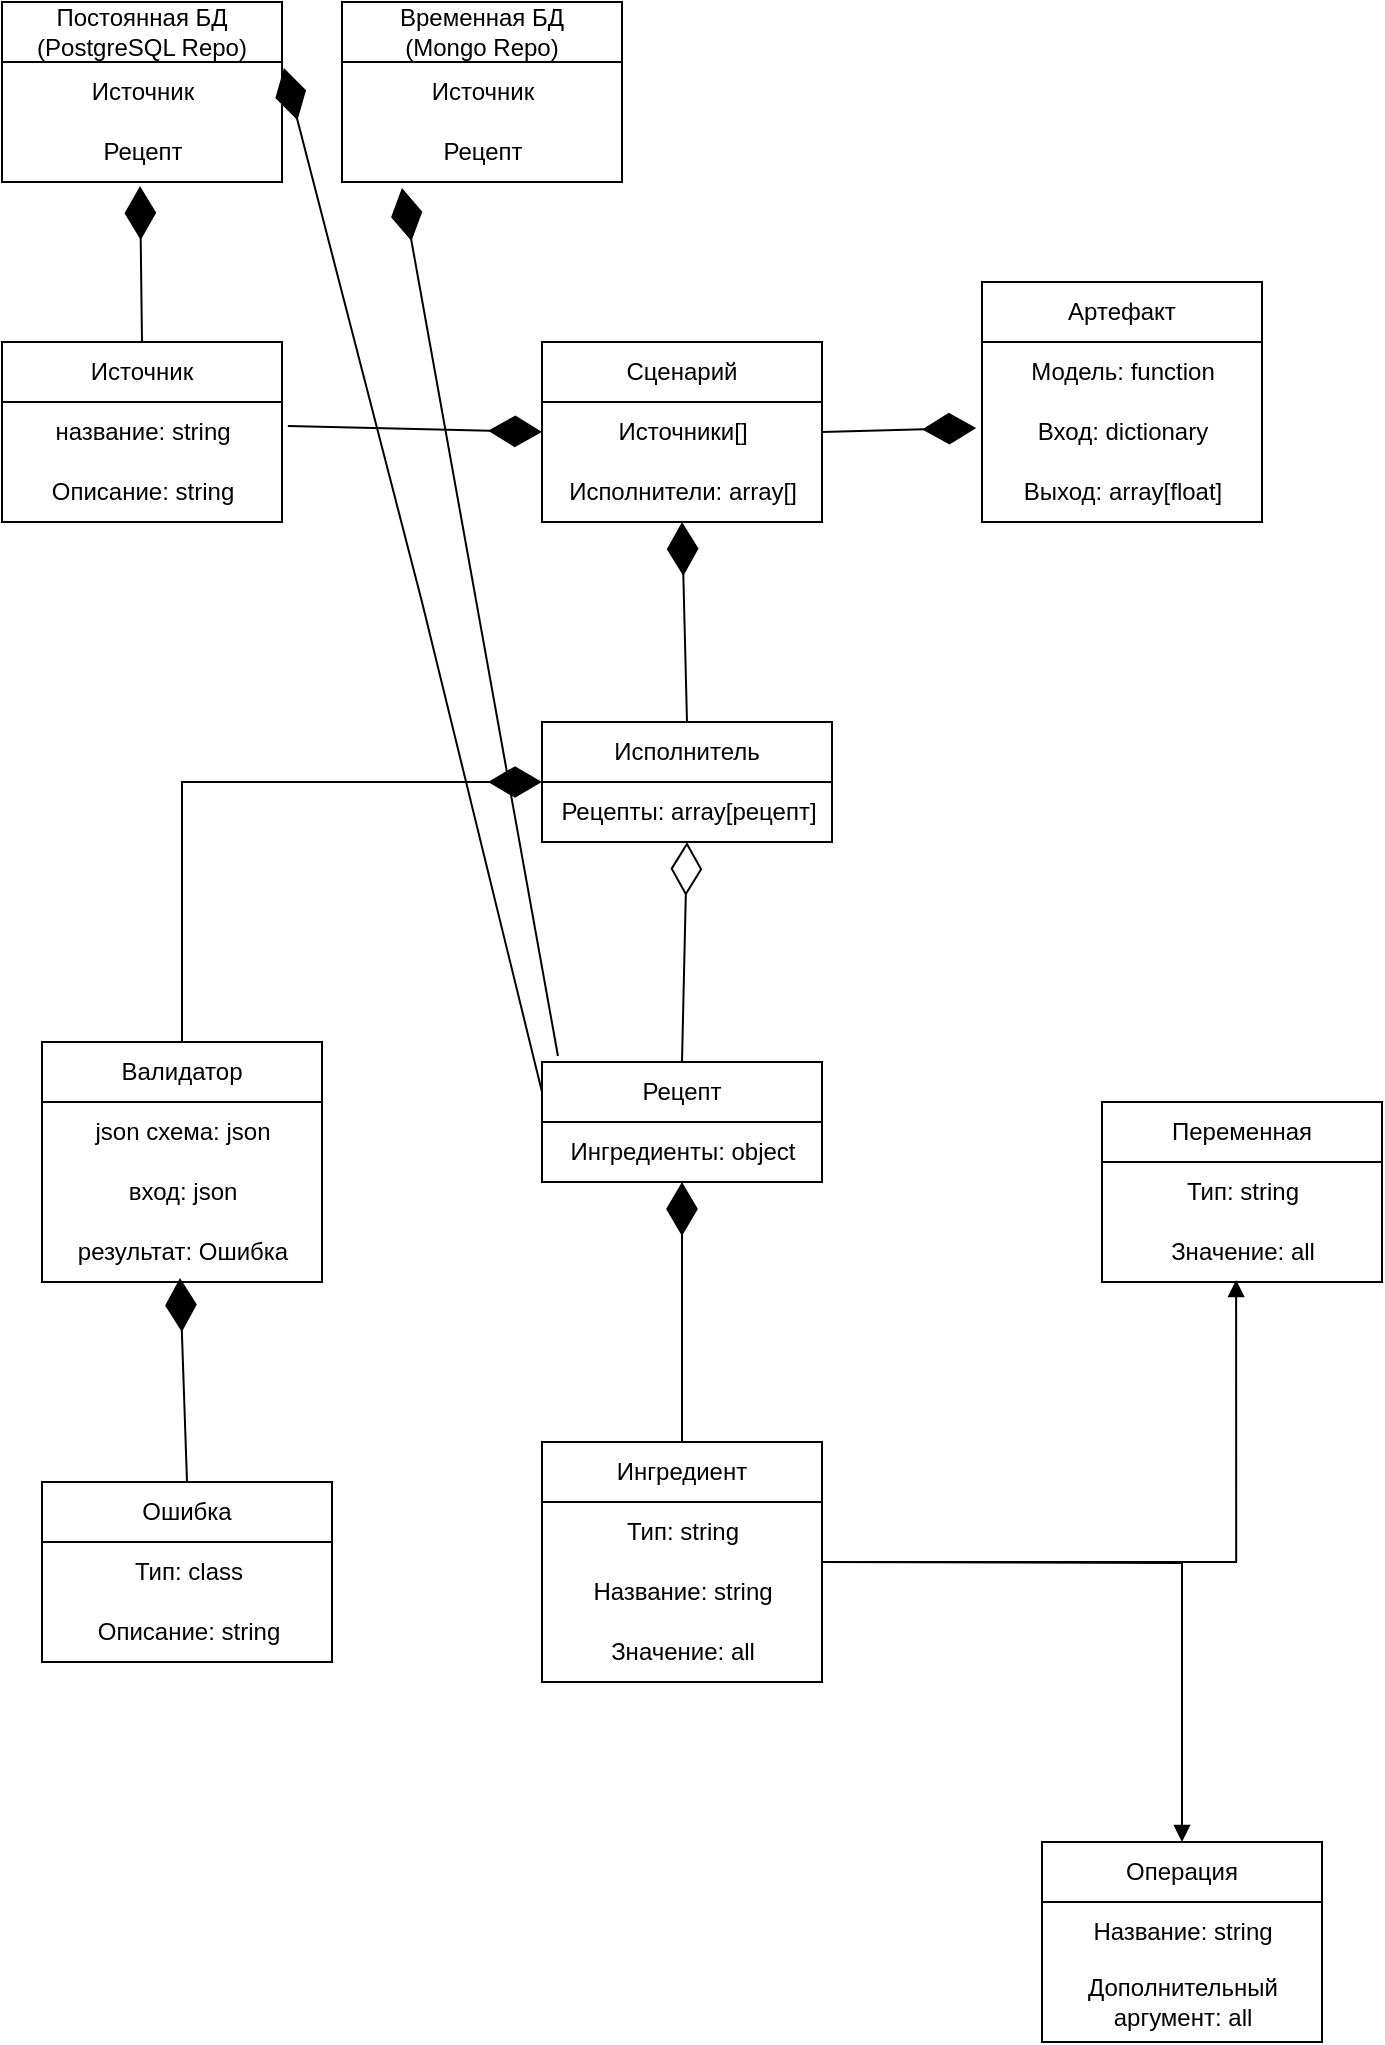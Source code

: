 <mxfile version="24.7.17">
  <diagram id="R2lEEEUBdFMjLlhIrx00" name="Page-1">
    <mxGraphModel dx="1434" dy="836" grid="1" gridSize="10" guides="1" tooltips="1" connect="1" arrows="1" fold="1" page="1" pageScale="1" pageWidth="850" pageHeight="1100" math="0" shadow="0" extFonts="Permanent Marker^https://fonts.googleapis.com/css?family=Permanent+Marker">
      <root>
        <mxCell id="0" />
        <mxCell id="1" parent="0" />
        <mxCell id="sQxFZhmoRU4-G_I5SNlf-1" value="Источник" style="swimlane;fontStyle=0;childLayout=stackLayout;horizontal=1;startSize=30;horizontalStack=0;resizeParent=1;resizeParentMax=0;resizeLast=0;collapsible=1;marginBottom=0;whiteSpace=wrap;html=1;" parent="1" vertex="1">
          <mxGeometry x="70" y="220" width="140" height="90" as="geometry" />
        </mxCell>
        <mxCell id="sQxFZhmoRU4-G_I5SNlf-56" value="название: string" style="text;html=1;align=center;verticalAlign=middle;resizable=0;points=[];autosize=1;strokeColor=none;fillColor=none;" parent="sQxFZhmoRU4-G_I5SNlf-1" vertex="1">
          <mxGeometry y="30" width="140" height="30" as="geometry" />
        </mxCell>
        <mxCell id="sQxFZhmoRU4-G_I5SNlf-48" value="Описание: string" style="text;html=1;align=center;verticalAlign=middle;resizable=0;points=[];autosize=1;strokeColor=none;fillColor=none;" parent="sQxFZhmoRU4-G_I5SNlf-1" vertex="1">
          <mxGeometry y="60" width="140" height="30" as="geometry" />
        </mxCell>
        <mxCell id="sQxFZhmoRU4-G_I5SNlf-5" value="Сценарий" style="swimlane;fontStyle=0;childLayout=stackLayout;horizontal=1;startSize=30;horizontalStack=0;resizeParent=1;resizeParentMax=0;resizeLast=0;collapsible=1;marginBottom=0;whiteSpace=wrap;html=1;" parent="1" vertex="1">
          <mxGeometry x="340" y="220" width="140" height="90" as="geometry" />
        </mxCell>
        <mxCell id="sQxFZhmoRU4-G_I5SNlf-64" value="Источники[]" style="text;html=1;align=center;verticalAlign=middle;resizable=0;points=[];autosize=1;strokeColor=none;fillColor=none;" parent="sQxFZhmoRU4-G_I5SNlf-5" vertex="1">
          <mxGeometry y="30" width="140" height="30" as="geometry" />
        </mxCell>
        <mxCell id="sQxFZhmoRU4-G_I5SNlf-65" value="Исполнители: array[]" style="text;html=1;align=center;verticalAlign=middle;resizable=0;points=[];autosize=1;strokeColor=none;fillColor=none;" parent="sQxFZhmoRU4-G_I5SNlf-5" vertex="1">
          <mxGeometry y="60" width="140" height="30" as="geometry" />
        </mxCell>
        <mxCell id="sQxFZhmoRU4-G_I5SNlf-9" value="Переменная" style="swimlane;fontStyle=0;childLayout=stackLayout;horizontal=1;startSize=30;horizontalStack=0;resizeParent=1;resizeParentMax=0;resizeLast=0;collapsible=1;marginBottom=0;whiteSpace=wrap;html=1;" parent="1" vertex="1">
          <mxGeometry x="620" y="600" width="140" height="90" as="geometry" />
        </mxCell>
        <mxCell id="sQxFZhmoRU4-G_I5SNlf-32" value="Тип: string" style="text;html=1;align=center;verticalAlign=middle;resizable=0;points=[];autosize=1;strokeColor=none;fillColor=none;" parent="sQxFZhmoRU4-G_I5SNlf-9" vertex="1">
          <mxGeometry y="30" width="140" height="30" as="geometry" />
        </mxCell>
        <mxCell id="sQxFZhmoRU4-G_I5SNlf-39" value="Значение: all" style="text;html=1;align=center;verticalAlign=middle;resizable=0;points=[];autosize=1;strokeColor=none;fillColor=none;" parent="sQxFZhmoRU4-G_I5SNlf-9" vertex="1">
          <mxGeometry y="60" width="140" height="30" as="geometry" />
        </mxCell>
        <mxCell id="sQxFZhmoRU4-G_I5SNlf-17" value="Рецепт" style="swimlane;fontStyle=0;childLayout=stackLayout;horizontal=1;startSize=30;horizontalStack=0;resizeParent=1;resizeParentMax=0;resizeLast=0;collapsible=1;marginBottom=0;whiteSpace=wrap;html=1;" parent="1" vertex="1">
          <mxGeometry x="340" y="580" width="140" height="60" as="geometry" />
        </mxCell>
        <mxCell id="sQxFZhmoRU4-G_I5SNlf-36" value="Ингредиенты: object" style="text;html=1;align=center;verticalAlign=middle;resizable=0;points=[];autosize=1;strokeColor=none;fillColor=none;" parent="sQxFZhmoRU4-G_I5SNlf-17" vertex="1">
          <mxGeometry y="30" width="140" height="30" as="geometry" />
        </mxCell>
        <mxCell id="sQxFZhmoRU4-G_I5SNlf-21" value="Ингредиент" style="swimlane;fontStyle=0;childLayout=stackLayout;horizontal=1;startSize=30;horizontalStack=0;resizeParent=1;resizeParentMax=0;resizeLast=0;collapsible=1;marginBottom=0;whiteSpace=wrap;html=1;" parent="1" vertex="1">
          <mxGeometry x="340" y="770" width="140" height="120" as="geometry" />
        </mxCell>
        <mxCell id="sQxFZhmoRU4-G_I5SNlf-38" value="Тип: string" style="text;html=1;align=center;verticalAlign=middle;resizable=0;points=[];autosize=1;strokeColor=none;fillColor=none;" parent="sQxFZhmoRU4-G_I5SNlf-21" vertex="1">
          <mxGeometry y="30" width="140" height="30" as="geometry" />
        </mxCell>
        <mxCell id="sQxFZhmoRU4-G_I5SNlf-49" value="Название: string" style="text;html=1;align=center;verticalAlign=middle;resizable=0;points=[];autosize=1;strokeColor=none;fillColor=none;" parent="sQxFZhmoRU4-G_I5SNlf-21" vertex="1">
          <mxGeometry y="60" width="140" height="30" as="geometry" />
        </mxCell>
        <mxCell id="sQxFZhmoRU4-G_I5SNlf-51" value="Значение: all" style="text;html=1;align=center;verticalAlign=middle;resizable=0;points=[];autosize=1;strokeColor=none;fillColor=none;" parent="sQxFZhmoRU4-G_I5SNlf-21" vertex="1">
          <mxGeometry y="90" width="140" height="30" as="geometry" />
        </mxCell>
        <mxCell id="sQxFZhmoRU4-G_I5SNlf-30" value="Исполнитель" style="swimlane;fontStyle=0;childLayout=stackLayout;horizontal=1;startSize=30;horizontalStack=0;resizeParent=1;resizeParentMax=0;resizeLast=0;collapsible=1;marginBottom=0;whiteSpace=wrap;html=1;" parent="1" vertex="1">
          <mxGeometry x="340" y="410" width="145" height="60" as="geometry" />
        </mxCell>
        <mxCell id="sQxFZhmoRU4-G_I5SNlf-37" value="Рецепты: array[рецепт]" style="text;html=1;align=center;verticalAlign=middle;resizable=0;points=[];autosize=1;strokeColor=none;fillColor=none;" parent="sQxFZhmoRU4-G_I5SNlf-30" vertex="1">
          <mxGeometry y="30" width="145" height="30" as="geometry" />
        </mxCell>
        <mxCell id="sQxFZhmoRU4-G_I5SNlf-31" value="Операция" style="swimlane;fontStyle=0;childLayout=stackLayout;horizontal=1;startSize=30;horizontalStack=0;resizeParent=1;resizeParentMax=0;resizeLast=0;collapsible=1;marginBottom=0;whiteSpace=wrap;html=1;" parent="1" vertex="1">
          <mxGeometry x="590" y="970" width="140" height="100" as="geometry" />
        </mxCell>
        <mxCell id="sQxFZhmoRU4-G_I5SNlf-35" value="Название: string" style="text;html=1;align=center;verticalAlign=middle;resizable=0;points=[];autosize=1;strokeColor=none;fillColor=none;" parent="sQxFZhmoRU4-G_I5SNlf-31" vertex="1">
          <mxGeometry y="30" width="140" height="30" as="geometry" />
        </mxCell>
        <mxCell id="sQxFZhmoRU4-G_I5SNlf-34" value="Дополнительный&lt;br&gt;аргумент: all" style="text;html=1;align=center;verticalAlign=middle;resizable=0;points=[];autosize=1;strokeColor=none;fillColor=none;" parent="sQxFZhmoRU4-G_I5SNlf-31" vertex="1">
          <mxGeometry y="60" width="140" height="40" as="geometry" />
        </mxCell>
        <mxCell id="sQxFZhmoRU4-G_I5SNlf-42" value="" style="endArrow=diamondThin;endFill=1;endSize=24;html=1;rounded=0;entryX=0.5;entryY=1;entryDx=0;entryDy=0;exitX=0.5;exitY=0;exitDx=0;exitDy=0;" parent="1" source="sQxFZhmoRU4-G_I5SNlf-21" target="sQxFZhmoRU4-G_I5SNlf-17" edge="1">
          <mxGeometry width="160" relative="1" as="geometry">
            <mxPoint x="300" y="700" as="sourcePoint" />
            <mxPoint x="460" y="700" as="targetPoint" />
          </mxGeometry>
        </mxCell>
        <mxCell id="sQxFZhmoRU4-G_I5SNlf-43" value="" style="endArrow=block;endFill=1;html=1;edgeStyle=orthogonalEdgeStyle;align=left;verticalAlign=top;rounded=0;entryX=0.479;entryY=0.967;entryDx=0;entryDy=0;entryPerimeter=0;exitX=1;exitY=0.5;exitDx=0;exitDy=0;" parent="1" source="sQxFZhmoRU4-G_I5SNlf-21" target="sQxFZhmoRU4-G_I5SNlf-39" edge="1">
          <mxGeometry x="-1" relative="1" as="geometry">
            <mxPoint x="460" y="720" as="sourcePoint" />
            <mxPoint x="620" y="720" as="targetPoint" />
          </mxGeometry>
        </mxCell>
        <mxCell id="sQxFZhmoRU4-G_I5SNlf-45" value="" style="endArrow=block;endFill=1;html=1;edgeStyle=orthogonalEdgeStyle;align=left;verticalAlign=top;rounded=0;entryX=0.5;entryY=0;entryDx=0;entryDy=0;" parent="1" target="sQxFZhmoRU4-G_I5SNlf-31" edge="1">
          <mxGeometry x="-1" relative="1" as="geometry">
            <mxPoint x="480" y="830" as="sourcePoint" />
            <mxPoint x="627" y="790" as="targetPoint" />
          </mxGeometry>
        </mxCell>
        <mxCell id="sQxFZhmoRU4-G_I5SNlf-53" value="" style="endArrow=diamondThin;endFill=1;endSize=24;html=1;rounded=0;entryX=0;entryY=0.5;entryDx=0;entryDy=0;exitX=1.021;exitY=0.4;exitDx=0;exitDy=0;exitPerimeter=0;" parent="1" source="sQxFZhmoRU4-G_I5SNlf-56" target="sQxFZhmoRU4-G_I5SNlf-5" edge="1">
          <mxGeometry width="160" relative="1" as="geometry">
            <mxPoint x="700" y="250" as="sourcePoint" />
            <mxPoint x="520" y="270" as="targetPoint" />
          </mxGeometry>
        </mxCell>
        <mxCell id="sQxFZhmoRU4-G_I5SNlf-54" value="" style="endArrow=diamondThin;endFill=0;endSize=24;html=1;rounded=0;entryX=0.5;entryY=1;entryDx=0;entryDy=0;exitX=0.5;exitY=0;exitDx=0;exitDy=0;" parent="1" source="sQxFZhmoRU4-G_I5SNlf-17" target="sQxFZhmoRU4-G_I5SNlf-30" edge="1">
          <mxGeometry width="160" relative="1" as="geometry">
            <mxPoint x="180" y="570" as="sourcePoint" />
            <mxPoint x="340" y="570" as="targetPoint" />
          </mxGeometry>
        </mxCell>
        <mxCell id="sQxFZhmoRU4-G_I5SNlf-55" value="" style="endArrow=diamondThin;endFill=1;endSize=24;html=1;rounded=0;entryX=0.5;entryY=1;entryDx=0;entryDy=0;exitX=0.5;exitY=0;exitDx=0;exitDy=0;" parent="1" source="sQxFZhmoRU4-G_I5SNlf-30" target="sQxFZhmoRU4-G_I5SNlf-5" edge="1">
          <mxGeometry width="160" relative="1" as="geometry">
            <mxPoint x="410" y="400" as="sourcePoint" />
            <mxPoint x="350" y="520" as="targetPoint" />
          </mxGeometry>
        </mxCell>
        <mxCell id="sQxFZhmoRU4-G_I5SNlf-58" value="Артефакт" style="swimlane;fontStyle=0;childLayout=stackLayout;horizontal=1;startSize=30;horizontalStack=0;resizeParent=1;resizeParentMax=0;resizeLast=0;collapsible=1;marginBottom=0;whiteSpace=wrap;html=1;" parent="1" vertex="1">
          <mxGeometry x="560" y="190" width="140" height="120" as="geometry" />
        </mxCell>
        <mxCell id="sQxFZhmoRU4-G_I5SNlf-60" value="Модель: function" style="text;html=1;align=center;verticalAlign=middle;resizable=0;points=[];autosize=1;strokeColor=none;fillColor=none;" parent="sQxFZhmoRU4-G_I5SNlf-58" vertex="1">
          <mxGeometry y="30" width="140" height="30" as="geometry" />
        </mxCell>
        <mxCell id="sQxFZhmoRU4-G_I5SNlf-59" value="Вход: dictionary" style="text;html=1;align=center;verticalAlign=middle;resizable=0;points=[];autosize=1;strokeColor=none;fillColor=none;" parent="sQxFZhmoRU4-G_I5SNlf-58" vertex="1">
          <mxGeometry y="60" width="140" height="30" as="geometry" />
        </mxCell>
        <mxCell id="sQxFZhmoRU4-G_I5SNlf-47" value="Выход: array[float]" style="text;html=1;align=center;verticalAlign=middle;resizable=0;points=[];autosize=1;strokeColor=none;fillColor=none;" parent="sQxFZhmoRU4-G_I5SNlf-58" vertex="1">
          <mxGeometry y="90" width="140" height="30" as="geometry" />
        </mxCell>
        <mxCell id="sQxFZhmoRU4-G_I5SNlf-61" value="" style="endArrow=diamondThin;endFill=1;endSize=24;html=1;rounded=0;entryX=-0.021;entryY=0.433;entryDx=0;entryDy=0;entryPerimeter=0;exitX=1;exitY=0.5;exitDx=0;exitDy=0;" parent="1" source="sQxFZhmoRU4-G_I5SNlf-5" target="sQxFZhmoRU4-G_I5SNlf-59" edge="1">
          <mxGeometry width="160" relative="1" as="geometry">
            <mxPoint x="110" y="370" as="sourcePoint" />
            <mxPoint x="270" y="370" as="targetPoint" />
          </mxGeometry>
        </mxCell>
        <mxCell id="sQxFZhmoRU4-G_I5SNlf-62" value="Ошибка" style="swimlane;fontStyle=0;childLayout=stackLayout;horizontal=1;startSize=30;horizontalStack=0;resizeParent=1;resizeParentMax=0;resizeLast=0;collapsible=1;marginBottom=0;whiteSpace=wrap;html=1;" parent="1" vertex="1">
          <mxGeometry x="90" y="790" width="145" height="90" as="geometry" />
        </mxCell>
        <mxCell id="sQxFZhmoRU4-G_I5SNlf-63" value="Тип: class" style="text;html=1;align=center;verticalAlign=middle;resizable=0;points=[];autosize=1;strokeColor=none;fillColor=none;" parent="sQxFZhmoRU4-G_I5SNlf-62" vertex="1">
          <mxGeometry y="30" width="145" height="30" as="geometry" />
        </mxCell>
        <mxCell id="sQxFZhmoRU4-G_I5SNlf-75" value="Описание: string" style="text;html=1;align=center;verticalAlign=middle;resizable=0;points=[];autosize=1;strokeColor=none;fillColor=none;" parent="sQxFZhmoRU4-G_I5SNlf-62" vertex="1">
          <mxGeometry y="60" width="145" height="30" as="geometry" />
        </mxCell>
        <mxCell id="sQxFZhmoRU4-G_I5SNlf-77" value="Валидатор" style="swimlane;fontStyle=0;childLayout=stackLayout;horizontal=1;startSize=30;horizontalStack=0;resizeParent=1;resizeParentMax=0;resizeLast=0;collapsible=1;marginBottom=0;whiteSpace=wrap;html=1;" parent="1" vertex="1">
          <mxGeometry x="90" y="570" width="140" height="120" as="geometry" />
        </mxCell>
        <mxCell id="sQxFZhmoRU4-G_I5SNlf-78" value="json схема: json" style="text;html=1;align=center;verticalAlign=middle;resizable=0;points=[];autosize=1;strokeColor=none;fillColor=none;" parent="sQxFZhmoRU4-G_I5SNlf-77" vertex="1">
          <mxGeometry y="30" width="140" height="30" as="geometry" />
        </mxCell>
        <mxCell id="sQxFZhmoRU4-G_I5SNlf-79" value="вход: json" style="text;html=1;align=center;verticalAlign=middle;resizable=0;points=[];autosize=1;strokeColor=none;fillColor=none;" parent="sQxFZhmoRU4-G_I5SNlf-77" vertex="1">
          <mxGeometry y="60" width="140" height="30" as="geometry" />
        </mxCell>
        <mxCell id="sQxFZhmoRU4-G_I5SNlf-76" value="результат: Ошибка" style="text;html=1;align=center;verticalAlign=middle;resizable=0;points=[];autosize=1;strokeColor=none;fillColor=none;" parent="sQxFZhmoRU4-G_I5SNlf-77" vertex="1">
          <mxGeometry y="90" width="140" height="30" as="geometry" />
        </mxCell>
        <mxCell id="sQxFZhmoRU4-G_I5SNlf-80" value="" style="endArrow=diamondThin;endFill=1;endSize=24;html=1;rounded=0;exitX=0.5;exitY=0;exitDx=0;exitDy=0;entryX=0.493;entryY=0.933;entryDx=0;entryDy=0;entryPerimeter=0;" parent="1" source="sQxFZhmoRU4-G_I5SNlf-62" target="sQxFZhmoRU4-G_I5SNlf-76" edge="1">
          <mxGeometry width="160" relative="1" as="geometry">
            <mxPoint x="160" y="780" as="sourcePoint" />
            <mxPoint x="160" y="690" as="targetPoint" />
          </mxGeometry>
        </mxCell>
        <mxCell id="sQxFZhmoRU4-G_I5SNlf-81" value="" style="endArrow=diamondThin;endFill=1;endSize=24;html=1;rounded=0;entryX=0;entryY=0;entryDx=0;entryDy=0;entryPerimeter=0;exitX=0.5;exitY=0;exitDx=0;exitDy=0;" parent="1" source="sQxFZhmoRU4-G_I5SNlf-77" target="sQxFZhmoRU4-G_I5SNlf-37" edge="1">
          <mxGeometry width="160" relative="1" as="geometry">
            <mxPoint x="100" y="450" as="sourcePoint" />
            <mxPoint x="260" y="450" as="targetPoint" />
            <Array as="points">
              <mxPoint x="160" y="440" />
            </Array>
          </mxGeometry>
        </mxCell>
        <mxCell id="sQxFZhmoRU4-G_I5SNlf-83" value="Постоянная БД&lt;br&gt;(PostgreSQL Repo)" style="swimlane;fontStyle=0;childLayout=stackLayout;horizontal=1;startSize=30;horizontalStack=0;resizeParent=1;resizeParentMax=0;resizeLast=0;collapsible=1;marginBottom=0;whiteSpace=wrap;html=1;" parent="1" vertex="1">
          <mxGeometry x="70" y="50" width="140" height="90" as="geometry" />
        </mxCell>
        <mxCell id="sQxFZhmoRU4-G_I5SNlf-84" value="Источник" style="text;html=1;align=center;verticalAlign=middle;resizable=0;points=[];autosize=1;strokeColor=none;fillColor=none;" parent="sQxFZhmoRU4-G_I5SNlf-83" vertex="1">
          <mxGeometry y="30" width="140" height="30" as="geometry" />
        </mxCell>
        <mxCell id="sQxFZhmoRU4-G_I5SNlf-85" value="Рецепт" style="text;html=1;align=center;verticalAlign=middle;resizable=0;points=[];autosize=1;strokeColor=none;fillColor=none;" parent="sQxFZhmoRU4-G_I5SNlf-83" vertex="1">
          <mxGeometry y="60" width="140" height="30" as="geometry" />
        </mxCell>
        <mxCell id="sQxFZhmoRU4-G_I5SNlf-86" value="" style="endArrow=diamondThin;endFill=1;endSize=24;html=1;rounded=0;entryX=0.493;entryY=1.067;entryDx=0;entryDy=0;entryPerimeter=0;exitX=0.5;exitY=0;exitDx=0;exitDy=0;" parent="1" source="sQxFZhmoRU4-G_I5SNlf-1" target="sQxFZhmoRU4-G_I5SNlf-85" edge="1">
          <mxGeometry width="160" relative="1" as="geometry">
            <mxPoint x="260" y="130" as="sourcePoint" />
            <mxPoint x="420" y="130" as="targetPoint" />
          </mxGeometry>
        </mxCell>
        <mxCell id="sQxFZhmoRU4-G_I5SNlf-87" value="" style="endArrow=diamondThin;endFill=1;endSize=24;html=1;rounded=0;exitX=0;exitY=0.25;exitDx=0;exitDy=0;entryX=1.007;entryY=0.1;entryDx=0;entryDy=0;entryPerimeter=0;" parent="1" source="sQxFZhmoRU4-G_I5SNlf-17" target="sQxFZhmoRU4-G_I5SNlf-84" edge="1">
          <mxGeometry width="160" relative="1" as="geometry">
            <mxPoint x="270" y="580" as="sourcePoint" />
            <mxPoint x="340" y="520" as="targetPoint" />
            <Array as="points">
              <mxPoint x="280" y="350" />
            </Array>
          </mxGeometry>
        </mxCell>
        <mxCell id="sQxFZhmoRU4-G_I5SNlf-90" value="Временная БД&lt;br&gt;(Mongo Repo)" style="swimlane;fontStyle=0;childLayout=stackLayout;horizontal=1;startSize=30;horizontalStack=0;resizeParent=1;resizeParentMax=0;resizeLast=0;collapsible=1;marginBottom=0;whiteSpace=wrap;html=1;" parent="1" vertex="1">
          <mxGeometry x="240" y="50" width="140" height="90" as="geometry" />
        </mxCell>
        <mxCell id="sQxFZhmoRU4-G_I5SNlf-91" value="Источник" style="text;html=1;align=center;verticalAlign=middle;resizable=0;points=[];autosize=1;strokeColor=none;fillColor=none;" parent="sQxFZhmoRU4-G_I5SNlf-90" vertex="1">
          <mxGeometry y="30" width="140" height="30" as="geometry" />
        </mxCell>
        <mxCell id="sQxFZhmoRU4-G_I5SNlf-92" value="Рецепт" style="text;html=1;align=center;verticalAlign=middle;resizable=0;points=[];autosize=1;strokeColor=none;fillColor=none;" parent="sQxFZhmoRU4-G_I5SNlf-90" vertex="1">
          <mxGeometry y="60" width="140" height="30" as="geometry" />
        </mxCell>
        <mxCell id="sQxFZhmoRU4-G_I5SNlf-94" value="" style="endArrow=diamondThin;endFill=1;endSize=24;html=1;rounded=0;entryX=0.214;entryY=1.1;entryDx=0;entryDy=0;entryPerimeter=0;exitX=0.057;exitY=-0.05;exitDx=0;exitDy=0;exitPerimeter=0;" parent="1" source="sQxFZhmoRU4-G_I5SNlf-17" target="sQxFZhmoRU4-G_I5SNlf-92" edge="1">
          <mxGeometry width="160" relative="1" as="geometry">
            <mxPoint x="470" y="120" as="sourcePoint" />
            <mxPoint x="630" y="120" as="targetPoint" />
          </mxGeometry>
        </mxCell>
      </root>
    </mxGraphModel>
  </diagram>
</mxfile>
